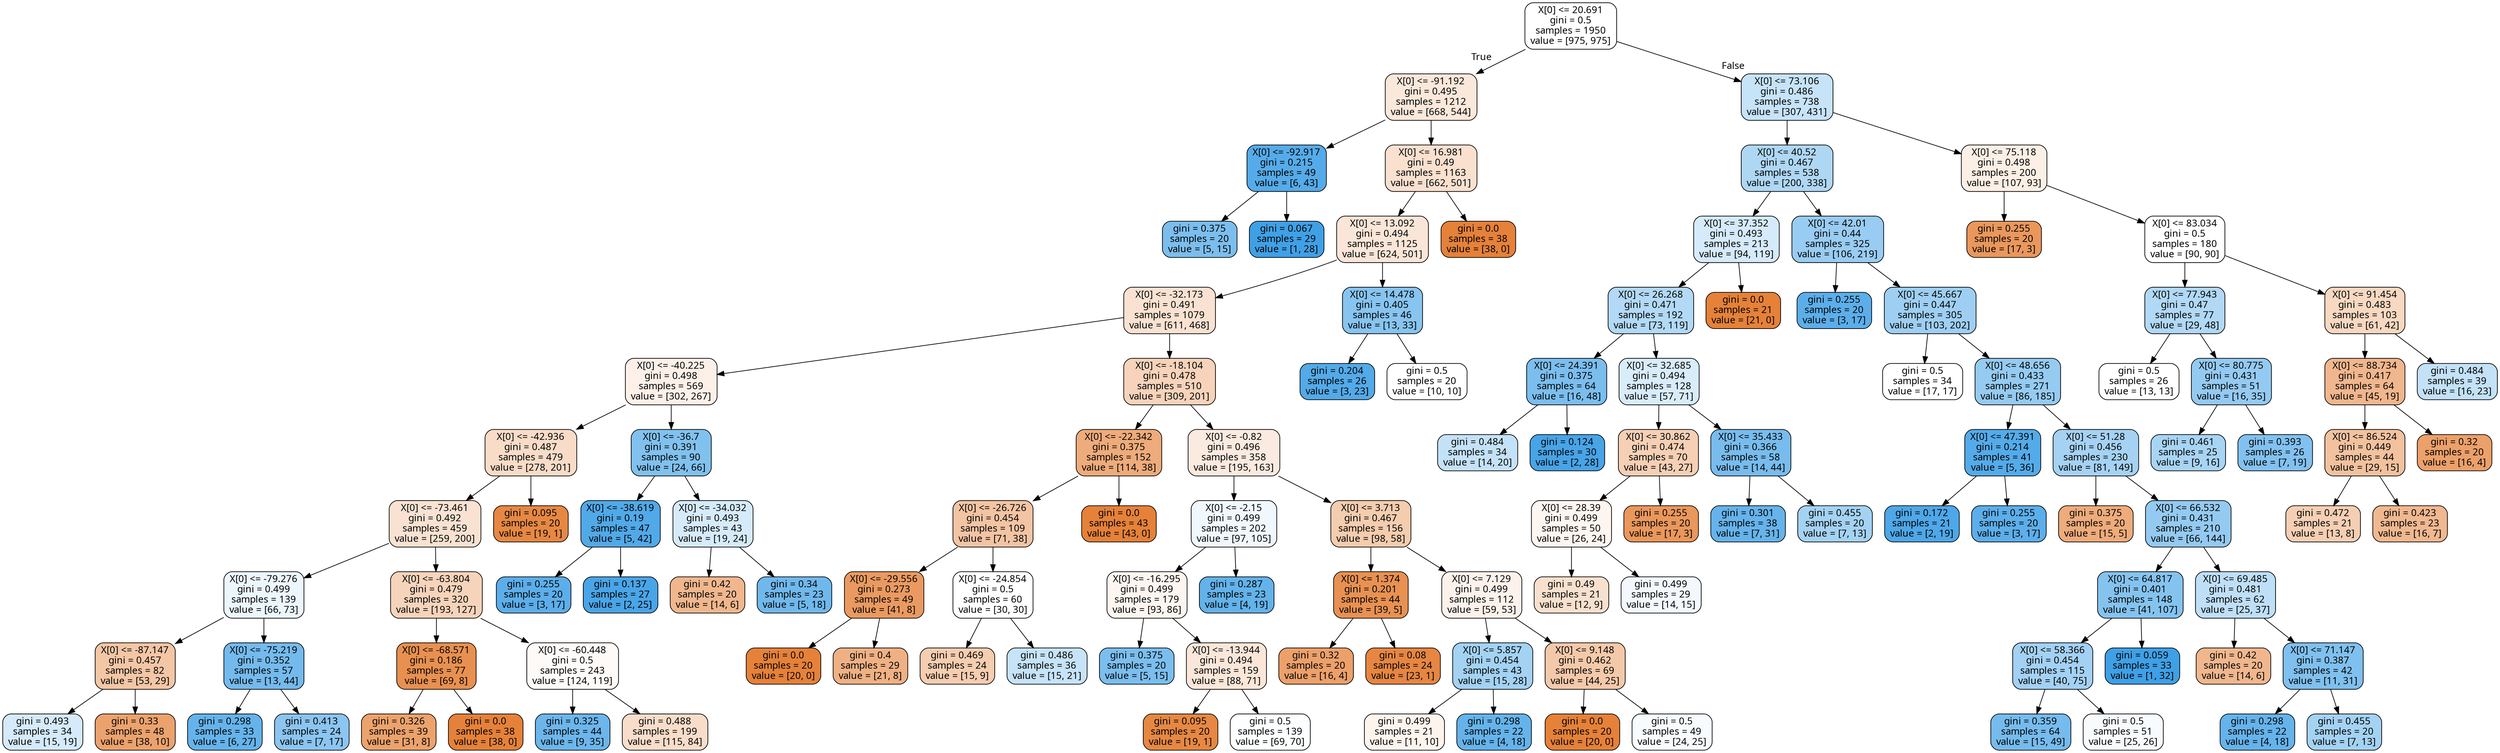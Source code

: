 digraph Tree {
node [shape=box, style="filled, rounded", color="black", fontname="Microsoft YaHei"] ;
edge [fontname="Microsoft YaHei"] ;
0 [label="X[0] <= 20.691\ngini = 0.5\nsamples = 1950\nvalue = [975, 975]", fillcolor="#ffffff"] ;
1 [label="X[0] <= -91.192\ngini = 0.495\nsamples = 1212\nvalue = [668, 544]", fillcolor="#fae8da"] ;
0 -> 1 [labeldistance=2.5, labelangle=45, headlabel="True"] ;
2 [label="X[0] <= -92.917\ngini = 0.215\nsamples = 49\nvalue = [6, 43]", fillcolor="#55abe9"] ;
1 -> 2 ;
3 [label="gini = 0.375\nsamples = 20\nvalue = [5, 15]", fillcolor="#7bbeee"] ;
2 -> 3 ;
4 [label="gini = 0.067\nsamples = 29\nvalue = [1, 28]", fillcolor="#40a0e6"] ;
2 -> 4 ;
5 [label="X[0] <= 16.981\ngini = 0.49\nsamples = 1163\nvalue = [662, 501]", fillcolor="#f9e0cf"] ;
1 -> 5 ;
6 [label="X[0] <= 13.092\ngini = 0.494\nsamples = 1125\nvalue = [624, 501]", fillcolor="#fae6d8"] ;
5 -> 6 ;
7 [label="X[0] <= -32.173\ngini = 0.491\nsamples = 1079\nvalue = [611, 468]", fillcolor="#f9e2d1"] ;
6 -> 7 ;
8 [label="X[0] <= -40.225\ngini = 0.498\nsamples = 569\nvalue = [302, 267]", fillcolor="#fcf0e8"] ;
7 -> 8 ;
9 [label="X[0] <= -42.936\ngini = 0.487\nsamples = 479\nvalue = [278, 201]", fillcolor="#f8dcc8"] ;
8 -> 9 ;
10 [label="X[0] <= -73.461\ngini = 0.492\nsamples = 459\nvalue = [259, 200]", fillcolor="#f9e2d2"] ;
9 -> 10 ;
11 [label="X[0] <= -79.276\ngini = 0.499\nsamples = 139\nvalue = [66, 73]", fillcolor="#ecf6fd"] ;
10 -> 11 ;
12 [label="X[0] <= -87.147\ngini = 0.457\nsamples = 82\nvalue = [53, 29]", fillcolor="#f3c6a5"] ;
11 -> 12 ;
13 [label="gini = 0.493\nsamples = 34\nvalue = [15, 19]", fillcolor="#d5eafa"] ;
12 -> 13 ;
14 [label="gini = 0.33\nsamples = 48\nvalue = [38, 10]", fillcolor="#eca26d"] ;
12 -> 14 ;
15 [label="X[0] <= -75.219\ngini = 0.352\nsamples = 57\nvalue = [13, 44]", fillcolor="#74baed"] ;
11 -> 15 ;
16 [label="gini = 0.298\nsamples = 33\nvalue = [6, 27]", fillcolor="#65b3eb"] ;
15 -> 16 ;
17 [label="gini = 0.413\nsamples = 24\nvalue = [7, 17]", fillcolor="#8bc5f0"] ;
15 -> 17 ;
18 [label="X[0] <= -63.804\ngini = 0.479\nsamples = 320\nvalue = [193, 127]", fillcolor="#f6d4bb"] ;
10 -> 18 ;
19 [label="X[0] <= -68.571\ngini = 0.186\nsamples = 77\nvalue = [69, 8]", fillcolor="#e89050"] ;
18 -> 19 ;
20 [label="gini = 0.326\nsamples = 39\nvalue = [31, 8]", fillcolor="#eca26c"] ;
19 -> 20 ;
21 [label="gini = 0.0\nsamples = 38\nvalue = [38, 0]", fillcolor="#e58139"] ;
19 -> 21 ;
22 [label="X[0] <= -60.448\ngini = 0.5\nsamples = 243\nvalue = [124, 119]", fillcolor="#fefaf7"] ;
18 -> 22 ;
23 [label="gini = 0.325\nsamples = 44\nvalue = [9, 35]", fillcolor="#6cb6ec"] ;
22 -> 23 ;
24 [label="gini = 0.488\nsamples = 199\nvalue = [115, 84]", fillcolor="#f8ddca"] ;
22 -> 24 ;
25 [label="gini = 0.095\nsamples = 20\nvalue = [19, 1]", fillcolor="#e68843"] ;
9 -> 25 ;
26 [label="X[0] <= -36.7\ngini = 0.391\nsamples = 90\nvalue = [24, 66]", fillcolor="#81c1ee"] ;
8 -> 26 ;
27 [label="X[0] <= -38.619\ngini = 0.19\nsamples = 47\nvalue = [5, 42]", fillcolor="#51a9e8"] ;
26 -> 27 ;
28 [label="gini = 0.255\nsamples = 20\nvalue = [3, 17]", fillcolor="#5caeea"] ;
27 -> 28 ;
29 [label="gini = 0.137\nsamples = 27\nvalue = [2, 25]", fillcolor="#49a5e7"] ;
27 -> 29 ;
30 [label="X[0] <= -34.032\ngini = 0.493\nsamples = 43\nvalue = [19, 24]", fillcolor="#d6ebfa"] ;
26 -> 30 ;
31 [label="gini = 0.42\nsamples = 20\nvalue = [14, 6]", fillcolor="#f0b78e"] ;
30 -> 31 ;
32 [label="gini = 0.34\nsamples = 23\nvalue = [5, 18]", fillcolor="#70b8ec"] ;
30 -> 32 ;
33 [label="X[0] <= -18.104\ngini = 0.478\nsamples = 510\nvalue = [309, 201]", fillcolor="#f6d3ba"] ;
7 -> 33 ;
34 [label="X[0] <= -22.342\ngini = 0.375\nsamples = 152\nvalue = [114, 38]", fillcolor="#eeab7b"] ;
33 -> 34 ;
35 [label="X[0] <= -26.726\ngini = 0.454\nsamples = 109\nvalue = [71, 38]", fillcolor="#f3c4a3"] ;
34 -> 35 ;
36 [label="X[0] <= -29.556\ngini = 0.273\nsamples = 49\nvalue = [41, 8]", fillcolor="#ea9a60"] ;
35 -> 36 ;
37 [label="gini = 0.0\nsamples = 20\nvalue = [20, 0]", fillcolor="#e58139"] ;
36 -> 37 ;
38 [label="gini = 0.4\nsamples = 29\nvalue = [21, 8]", fillcolor="#efb184"] ;
36 -> 38 ;
39 [label="X[0] <= -24.854\ngini = 0.5\nsamples = 60\nvalue = [30, 30]", fillcolor="#ffffff"] ;
35 -> 39 ;
40 [label="gini = 0.469\nsamples = 24\nvalue = [15, 9]", fillcolor="#f5cdb0"] ;
39 -> 40 ;
41 [label="gini = 0.486\nsamples = 36\nvalue = [15, 21]", fillcolor="#c6e3f8"] ;
39 -> 41 ;
42 [label="gini = 0.0\nsamples = 43\nvalue = [43, 0]", fillcolor="#e58139"] ;
34 -> 42 ;
43 [label="X[0] <= -0.82\ngini = 0.496\nsamples = 358\nvalue = [195, 163]", fillcolor="#fbeadf"] ;
33 -> 43 ;
44 [label="X[0] <= -2.15\ngini = 0.499\nsamples = 202\nvalue = [97, 105]", fillcolor="#f0f8fd"] ;
43 -> 44 ;
45 [label="X[0] <= -16.295\ngini = 0.499\nsamples = 179\nvalue = [93, 86]", fillcolor="#fdf6f0"] ;
44 -> 45 ;
46 [label="gini = 0.375\nsamples = 20\nvalue = [5, 15]", fillcolor="#7bbeee"] ;
45 -> 46 ;
47 [label="X[0] <= -13.944\ngini = 0.494\nsamples = 159\nvalue = [88, 71]", fillcolor="#fae7d9"] ;
45 -> 47 ;
48 [label="gini = 0.095\nsamples = 20\nvalue = [19, 1]", fillcolor="#e68843"] ;
47 -> 48 ;
49 [label="gini = 0.5\nsamples = 139\nvalue = [69, 70]", fillcolor="#fcfeff"] ;
47 -> 49 ;
50 [label="gini = 0.287\nsamples = 23\nvalue = [4, 19]", fillcolor="#63b2ea"] ;
44 -> 50 ;
51 [label="X[0] <= 3.713\ngini = 0.467\nsamples = 156\nvalue = [98, 58]", fillcolor="#f4ccae"] ;
43 -> 51 ;
52 [label="X[0] <= 1.374\ngini = 0.201\nsamples = 44\nvalue = [39, 5]", fillcolor="#e89152"] ;
51 -> 52 ;
53 [label="gini = 0.32\nsamples = 20\nvalue = [16, 4]", fillcolor="#eca06a"] ;
52 -> 53 ;
54 [label="gini = 0.08\nsamples = 24\nvalue = [23, 1]", fillcolor="#e68642"] ;
52 -> 54 ;
55 [label="X[0] <= 7.129\ngini = 0.499\nsamples = 112\nvalue = [59, 53]", fillcolor="#fcf2eb"] ;
51 -> 55 ;
56 [label="X[0] <= 5.857\ngini = 0.454\nsamples = 43\nvalue = [15, 28]", fillcolor="#a3d2f3"] ;
55 -> 56 ;
57 [label="gini = 0.499\nsamples = 21\nvalue = [11, 10]", fillcolor="#fdf4ed"] ;
56 -> 57 ;
58 [label="gini = 0.298\nsamples = 22\nvalue = [4, 18]", fillcolor="#65b3eb"] ;
56 -> 58 ;
59 [label="X[0] <= 9.148\ngini = 0.462\nsamples = 69\nvalue = [44, 25]", fillcolor="#f4c9aa"] ;
55 -> 59 ;
60 [label="gini = 0.0\nsamples = 20\nvalue = [20, 0]", fillcolor="#e58139"] ;
59 -> 60 ;
61 [label="gini = 0.5\nsamples = 49\nvalue = [24, 25]", fillcolor="#f7fbfe"] ;
59 -> 61 ;
62 [label="X[0] <= 14.478\ngini = 0.405\nsamples = 46\nvalue = [13, 33]", fillcolor="#87c4ef"] ;
6 -> 62 ;
63 [label="gini = 0.204\nsamples = 26\nvalue = [3, 23]", fillcolor="#53aae8"] ;
62 -> 63 ;
64 [label="gini = 0.5\nsamples = 20\nvalue = [10, 10]", fillcolor="#ffffff"] ;
62 -> 64 ;
65 [label="gini = 0.0\nsamples = 38\nvalue = [38, 0]", fillcolor="#e58139"] ;
5 -> 65 ;
66 [label="X[0] <= 73.106\ngini = 0.486\nsamples = 738\nvalue = [307, 431]", fillcolor="#c6e3f8"] ;
0 -> 66 [labeldistance=2.5, labelangle=-45, headlabel="False"] ;
67 [label="X[0] <= 40.52\ngini = 0.467\nsamples = 538\nvalue = [200, 338]", fillcolor="#aed7f4"] ;
66 -> 67 ;
68 [label="X[0] <= 37.352\ngini = 0.493\nsamples = 213\nvalue = [94, 119]", fillcolor="#d5eafa"] ;
67 -> 68 ;
69 [label="X[0] <= 26.268\ngini = 0.471\nsamples = 192\nvalue = [73, 119]", fillcolor="#b2d9f5"] ;
68 -> 69 ;
70 [label="X[0] <= 24.391\ngini = 0.375\nsamples = 64\nvalue = [16, 48]", fillcolor="#7bbeee"] ;
69 -> 70 ;
71 [label="gini = 0.484\nsamples = 34\nvalue = [14, 20]", fillcolor="#c4e2f7"] ;
70 -> 71 ;
72 [label="gini = 0.124\nsamples = 30\nvalue = [2, 28]", fillcolor="#47a4e7"] ;
70 -> 72 ;
73 [label="X[0] <= 32.685\ngini = 0.494\nsamples = 128\nvalue = [57, 71]", fillcolor="#d8ecfa"] ;
69 -> 73 ;
74 [label="X[0] <= 30.862\ngini = 0.474\nsamples = 70\nvalue = [43, 27]", fillcolor="#f5d0b5"] ;
73 -> 74 ;
75 [label="X[0] <= 28.39\ngini = 0.499\nsamples = 50\nvalue = [26, 24]", fillcolor="#fdf5f0"] ;
74 -> 75 ;
76 [label="gini = 0.49\nsamples = 21\nvalue = [12, 9]", fillcolor="#f8e0ce"] ;
75 -> 76 ;
77 [label="gini = 0.499\nsamples = 29\nvalue = [14, 15]", fillcolor="#f2f8fd"] ;
75 -> 77 ;
78 [label="gini = 0.255\nsamples = 20\nvalue = [17, 3]", fillcolor="#ea975c"] ;
74 -> 78 ;
79 [label="X[0] <= 35.433\ngini = 0.366\nsamples = 58\nvalue = [14, 44]", fillcolor="#78bced"] ;
73 -> 79 ;
80 [label="gini = 0.301\nsamples = 38\nvalue = [7, 31]", fillcolor="#66b3eb"] ;
79 -> 80 ;
81 [label="gini = 0.455\nsamples = 20\nvalue = [7, 13]", fillcolor="#a4d2f3"] ;
79 -> 81 ;
82 [label="gini = 0.0\nsamples = 21\nvalue = [21, 0]", fillcolor="#e58139"] ;
68 -> 82 ;
83 [label="X[0] <= 42.01\ngini = 0.44\nsamples = 325\nvalue = [106, 219]", fillcolor="#99ccf2"] ;
67 -> 83 ;
84 [label="gini = 0.255\nsamples = 20\nvalue = [3, 17]", fillcolor="#5caeea"] ;
83 -> 84 ;
85 [label="X[0] <= 45.667\ngini = 0.447\nsamples = 305\nvalue = [103, 202]", fillcolor="#9ecff2"] ;
83 -> 85 ;
86 [label="gini = 0.5\nsamples = 34\nvalue = [17, 17]", fillcolor="#ffffff"] ;
85 -> 86 ;
87 [label="X[0] <= 48.656\ngini = 0.433\nsamples = 271\nvalue = [86, 185]", fillcolor="#95cbf1"] ;
85 -> 87 ;
88 [label="X[0] <= 47.391\ngini = 0.214\nsamples = 41\nvalue = [5, 36]", fillcolor="#54abe9"] ;
87 -> 88 ;
89 [label="gini = 0.172\nsamples = 21\nvalue = [2, 19]", fillcolor="#4ea7e8"] ;
88 -> 89 ;
90 [label="gini = 0.255\nsamples = 20\nvalue = [3, 17]", fillcolor="#5caeea"] ;
88 -> 90 ;
91 [label="X[0] <= 51.28\ngini = 0.456\nsamples = 230\nvalue = [81, 149]", fillcolor="#a5d2f3"] ;
87 -> 91 ;
92 [label="gini = 0.375\nsamples = 20\nvalue = [15, 5]", fillcolor="#eeab7b"] ;
91 -> 92 ;
93 [label="X[0] <= 66.532\ngini = 0.431\nsamples = 210\nvalue = [66, 144]", fillcolor="#94caf1"] ;
91 -> 93 ;
94 [label="X[0] <= 64.817\ngini = 0.401\nsamples = 148\nvalue = [41, 107]", fillcolor="#85c3ef"] ;
93 -> 94 ;
95 [label="X[0] <= 58.366\ngini = 0.454\nsamples = 115\nvalue = [40, 75]", fillcolor="#a3d1f3"] ;
94 -> 95 ;
96 [label="gini = 0.359\nsamples = 64\nvalue = [15, 49]", fillcolor="#76bbed"] ;
95 -> 96 ;
97 [label="gini = 0.5\nsamples = 51\nvalue = [25, 26]", fillcolor="#f7fbfe"] ;
95 -> 97 ;
98 [label="gini = 0.059\nsamples = 33\nvalue = [1, 32]", fillcolor="#3fa0e6"] ;
94 -> 98 ;
99 [label="X[0] <= 69.485\ngini = 0.481\nsamples = 62\nvalue = [25, 37]", fillcolor="#bfdff7"] ;
93 -> 99 ;
100 [label="gini = 0.42\nsamples = 20\nvalue = [14, 6]", fillcolor="#f0b78e"] ;
99 -> 100 ;
101 [label="X[0] <= 71.147\ngini = 0.387\nsamples = 42\nvalue = [11, 31]", fillcolor="#7fc0ee"] ;
99 -> 101 ;
102 [label="gini = 0.298\nsamples = 22\nvalue = [4, 18]", fillcolor="#65b3eb"] ;
101 -> 102 ;
103 [label="gini = 0.455\nsamples = 20\nvalue = [7, 13]", fillcolor="#a4d2f3"] ;
101 -> 103 ;
104 [label="X[0] <= 75.118\ngini = 0.498\nsamples = 200\nvalue = [107, 93]", fillcolor="#fcefe5"] ;
66 -> 104 ;
105 [label="gini = 0.255\nsamples = 20\nvalue = [17, 3]", fillcolor="#ea975c"] ;
104 -> 105 ;
106 [label="X[0] <= 83.034\ngini = 0.5\nsamples = 180\nvalue = [90, 90]", fillcolor="#ffffff"] ;
104 -> 106 ;
107 [label="X[0] <= 77.943\ngini = 0.47\nsamples = 77\nvalue = [29, 48]", fillcolor="#b1d8f5"] ;
106 -> 107 ;
108 [label="gini = 0.5\nsamples = 26\nvalue = [13, 13]", fillcolor="#ffffff"] ;
107 -> 108 ;
109 [label="X[0] <= 80.775\ngini = 0.431\nsamples = 51\nvalue = [16, 35]", fillcolor="#94caf1"] ;
107 -> 109 ;
110 [label="gini = 0.461\nsamples = 25\nvalue = [9, 16]", fillcolor="#a8d4f4"] ;
109 -> 110 ;
111 [label="gini = 0.393\nsamples = 26\nvalue = [7, 19]", fillcolor="#82c1ef"] ;
109 -> 111 ;
112 [label="X[0] <= 91.454\ngini = 0.483\nsamples = 103\nvalue = [61, 42]", fillcolor="#f7d8c1"] ;
106 -> 112 ;
113 [label="X[0] <= 88.734\ngini = 0.417\nsamples = 64\nvalue = [45, 19]", fillcolor="#f0b68d"] ;
112 -> 113 ;
114 [label="X[0] <= 86.524\ngini = 0.449\nsamples = 44\nvalue = [29, 15]", fillcolor="#f2c29f"] ;
113 -> 114 ;
115 [label="gini = 0.472\nsamples = 21\nvalue = [13, 8]", fillcolor="#f5cfb3"] ;
114 -> 115 ;
116 [label="gini = 0.423\nsamples = 23\nvalue = [16, 7]", fillcolor="#f0b890"] ;
114 -> 116 ;
117 [label="gini = 0.32\nsamples = 20\nvalue = [16, 4]", fillcolor="#eca06a"] ;
113 -> 117 ;
118 [label="gini = 0.484\nsamples = 39\nvalue = [16, 23]", fillcolor="#c3e1f7"] ;
112 -> 118 ;
}